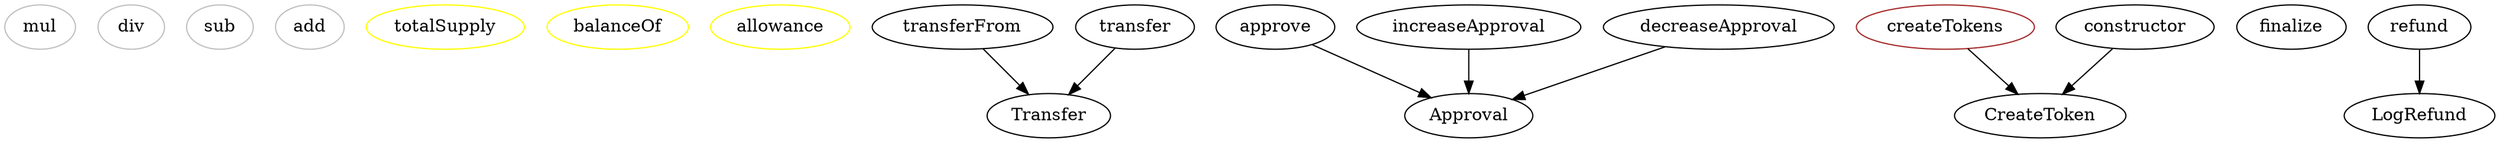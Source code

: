 strict digraph {
  mul [color=gray]
  div [color=gray]
  sub [color=gray]
  add [color=gray]
  totalSupply [color=yellow]
  balanceOf [color=yellow]
  allowance [color=yellow]
  transferFrom
  Transfer
  approve
  Approval
  increaseApproval
  decreaseApproval
  transfer
  createTokens [color=brown]
  CreateToken
  finalize
  refund
  LogRefund
  constructor
  transferFrom -> Transfer
  approve -> Approval
  increaseApproval -> Approval
  decreaseApproval -> Approval
  transfer -> Transfer
  createTokens -> CreateToken
  refund -> LogRefund
  constructor -> CreateToken
}

